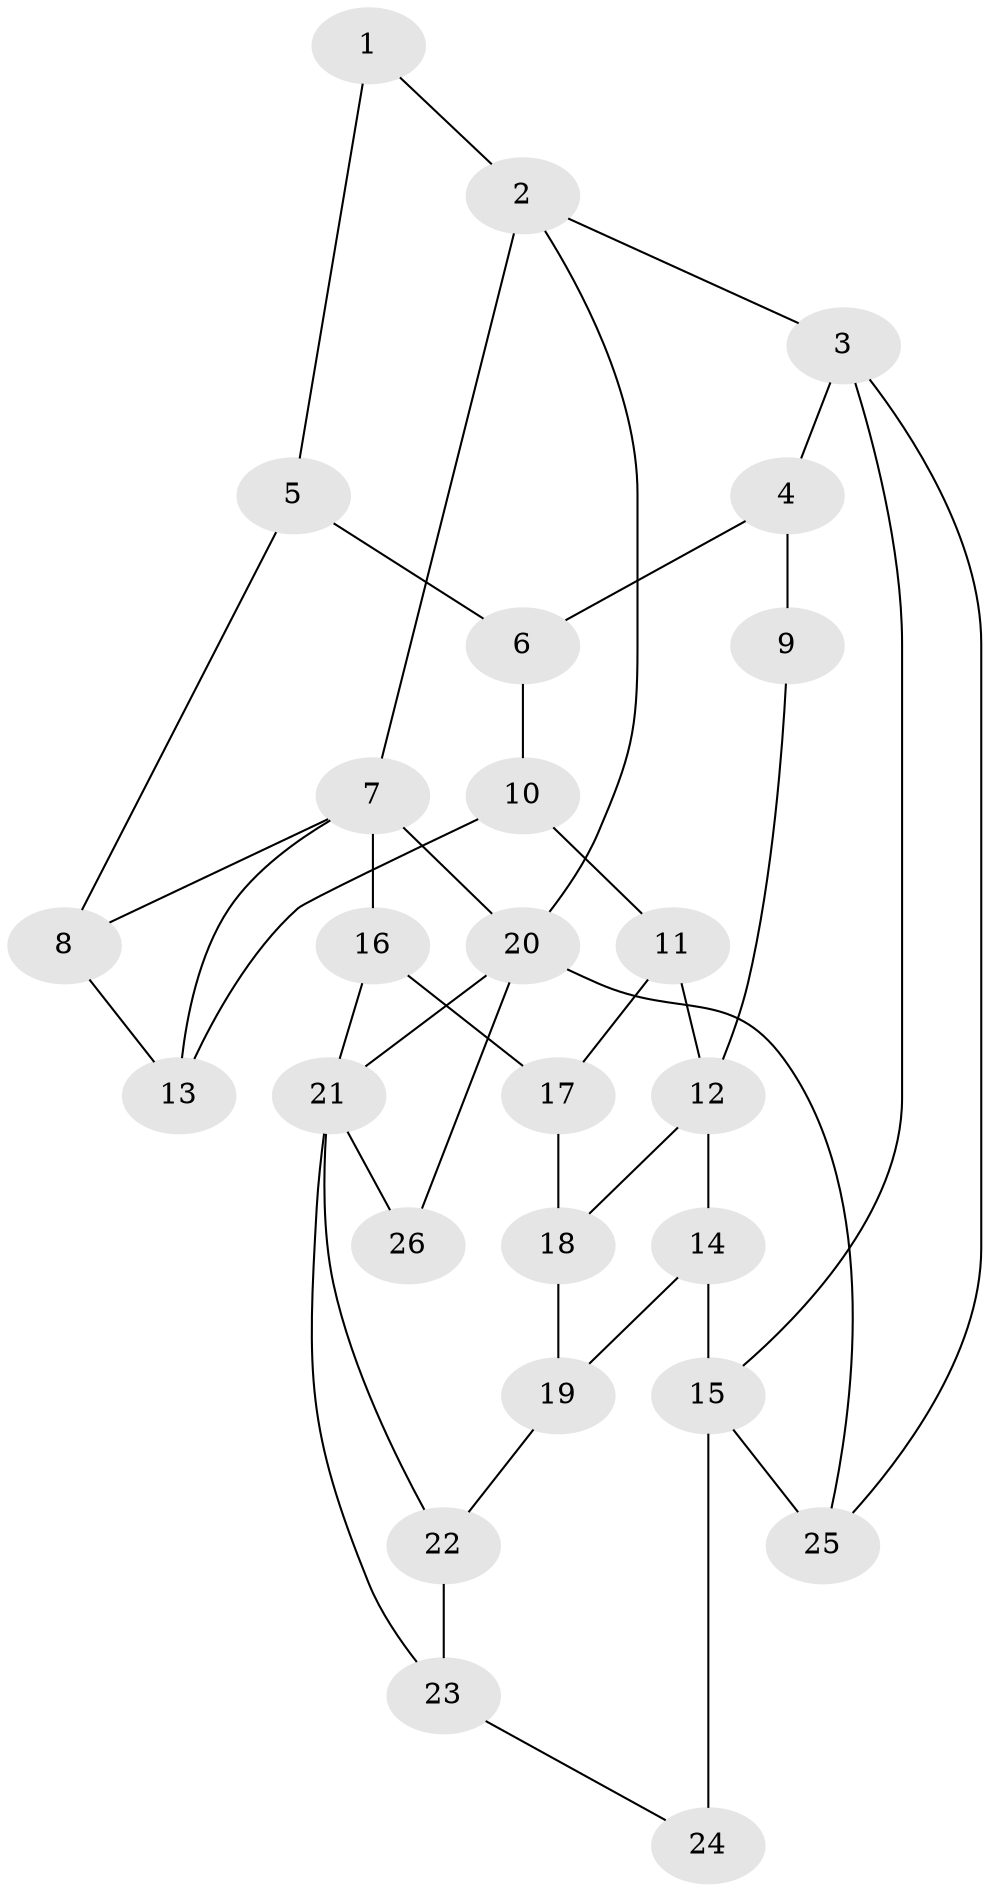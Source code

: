 // original degree distribution, {3: 0.038461538461538464, 5: 0.5769230769230769, 4: 0.21153846153846154, 6: 0.17307692307692307}
// Generated by graph-tools (version 1.1) at 2025/43/03/06/25 01:43:21]
// undirected, 26 vertices, 42 edges
graph export_dot {
graph [start="1"]
  node [color=gray90,style=filled];
  1;
  2;
  3;
  4;
  5;
  6;
  7;
  8;
  9;
  10;
  11;
  12;
  13;
  14;
  15;
  16;
  17;
  18;
  19;
  20;
  21;
  22;
  23;
  24;
  25;
  26;
  1 -- 2 [weight=1.0];
  1 -- 5 [weight=1.0];
  2 -- 3 [weight=1.0];
  2 -- 7 [weight=1.0];
  2 -- 20 [weight=1.0];
  3 -- 4 [weight=1.0];
  3 -- 15 [weight=1.0];
  3 -- 25 [weight=1.0];
  4 -- 6 [weight=1.0];
  4 -- 9 [weight=2.0];
  5 -- 6 [weight=1.0];
  5 -- 8 [weight=1.0];
  6 -- 10 [weight=1.0];
  7 -- 8 [weight=1.0];
  7 -- 13 [weight=1.0];
  7 -- 16 [weight=2.0];
  7 -- 20 [weight=1.0];
  8 -- 13 [weight=1.0];
  9 -- 12 [weight=2.0];
  10 -- 11 [weight=1.0];
  10 -- 13 [weight=1.0];
  11 -- 12 [weight=2.0];
  11 -- 17 [weight=1.0];
  12 -- 14 [weight=1.0];
  12 -- 18 [weight=1.0];
  14 -- 15 [weight=2.0];
  14 -- 19 [weight=1.0];
  15 -- 24 [weight=2.0];
  15 -- 25 [weight=1.0];
  16 -- 17 [weight=2.0];
  16 -- 21 [weight=2.0];
  17 -- 18 [weight=1.0];
  18 -- 19 [weight=1.0];
  19 -- 22 [weight=1.0];
  20 -- 21 [weight=1.0];
  20 -- 25 [weight=2.0];
  20 -- 26 [weight=2.0];
  21 -- 22 [weight=1.0];
  21 -- 23 [weight=1.0];
  21 -- 26 [weight=1.0];
  22 -- 23 [weight=1.0];
  23 -- 24 [weight=1.0];
}
